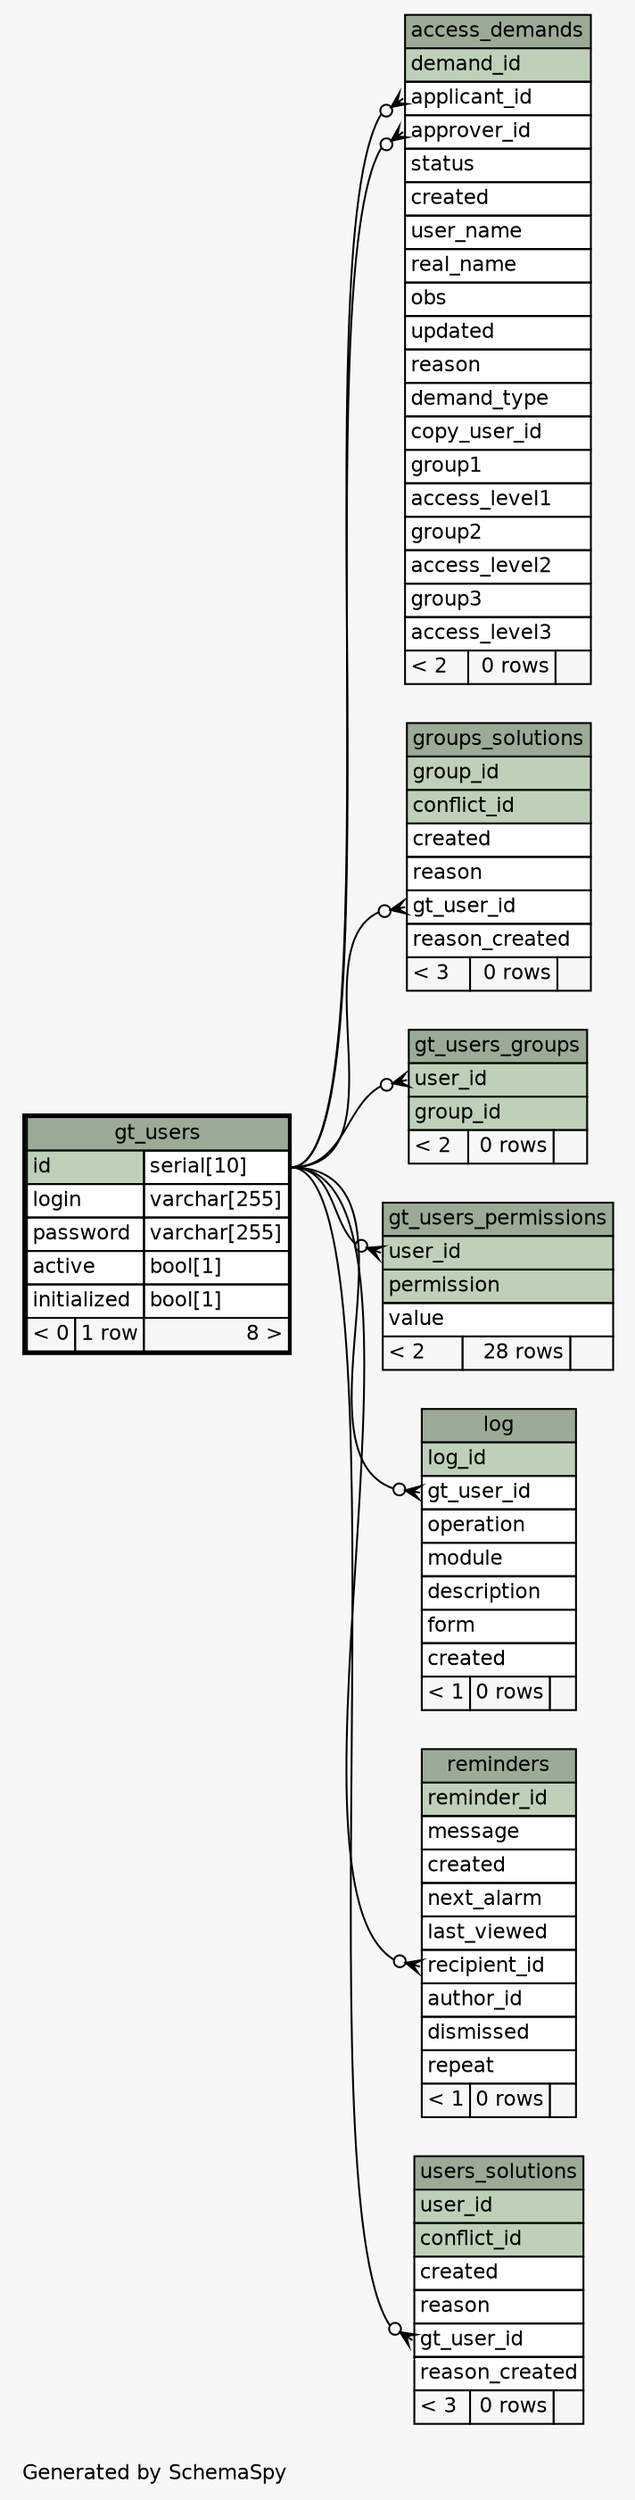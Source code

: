 // dot 2.38.0 on Linux 4.9.36-moby
// SchemaSpy rev 590
digraph "oneDegreeRelationshipsDiagram" {
  graph [
    rankdir="RL"
    bgcolor="#f7f7f7"
    label="\nGenerated by SchemaSpy"
    labeljust="l"
    nodesep="0.18"
    ranksep="0.46"
    fontname="Helvetica"
    fontsize="11"
  ];
  node [
    fontname="Helvetica"
    fontsize="11"
    shape="plaintext"
  ];
  edge [
    arrowsize="0.8"
  ];
  "access_demands":"applicant_id":w -> "gt_users":"id.type":e [arrowhead=none dir=back arrowtail=crowodot];
  "access_demands":"approver_id":w -> "gt_users":"id.type":e [arrowhead=none dir=back arrowtail=crowodot];
  "groups_solutions":"gt_user_id":w -> "gt_users":"id.type":e [arrowhead=none dir=back arrowtail=crowodot];
  "gt_users_groups":"user_id":w -> "gt_users":"id.type":e [arrowhead=none dir=back arrowtail=crowodot];
  "gt_users_permissions":"user_id":w -> "gt_users":"id.type":e [arrowhead=none dir=back arrowtail=crowodot];
  "log":"gt_user_id":w -> "gt_users":"id.type":e [arrowhead=none dir=back arrowtail=crowodot];
  "reminders":"recipient_id":w -> "gt_users":"id.type":e [arrowhead=none dir=back arrowtail=crowodot];
  "users_solutions":"gt_user_id":w -> "gt_users":"id.type":e [arrowhead=none dir=back arrowtail=crowodot];
  "access_demands" [
    label=<
    <TABLE BORDER="0" CELLBORDER="1" CELLSPACING="0" BGCOLOR="#ffffff">
      <TR><TD COLSPAN="3" BGCOLOR="#9bab96" ALIGN="CENTER">access_demands</TD></TR>
      <TR><TD PORT="demand_id" COLSPAN="3" BGCOLOR="#bed1b8" ALIGN="LEFT">demand_id</TD></TR>
      <TR><TD PORT="applicant_id" COLSPAN="3" ALIGN="LEFT">applicant_id</TD></TR>
      <TR><TD PORT="approver_id" COLSPAN="3" ALIGN="LEFT">approver_id</TD></TR>
      <TR><TD PORT="status" COLSPAN="3" ALIGN="LEFT">status</TD></TR>
      <TR><TD PORT="created" COLSPAN="3" ALIGN="LEFT">created</TD></TR>
      <TR><TD PORT="user_name" COLSPAN="3" ALIGN="LEFT">user_name</TD></TR>
      <TR><TD PORT="real_name" COLSPAN="3" ALIGN="LEFT">real_name</TD></TR>
      <TR><TD PORT="obs" COLSPAN="3" ALIGN="LEFT">obs</TD></TR>
      <TR><TD PORT="updated" COLSPAN="3" ALIGN="LEFT">updated</TD></TR>
      <TR><TD PORT="reason" COLSPAN="3" ALIGN="LEFT">reason</TD></TR>
      <TR><TD PORT="demand_type" COLSPAN="3" ALIGN="LEFT">demand_type</TD></TR>
      <TR><TD PORT="copy_user_id" COLSPAN="3" ALIGN="LEFT">copy_user_id</TD></TR>
      <TR><TD PORT="group1" COLSPAN="3" ALIGN="LEFT">group1</TD></TR>
      <TR><TD PORT="access_level1" COLSPAN="3" ALIGN="LEFT">access_level1</TD></TR>
      <TR><TD PORT="group2" COLSPAN="3" ALIGN="LEFT">group2</TD></TR>
      <TR><TD PORT="access_level2" COLSPAN="3" ALIGN="LEFT">access_level2</TD></TR>
      <TR><TD PORT="group3" COLSPAN="3" ALIGN="LEFT">group3</TD></TR>
      <TR><TD PORT="access_level3" COLSPAN="3" ALIGN="LEFT">access_level3</TD></TR>
      <TR><TD ALIGN="LEFT" BGCOLOR="#f7f7f7">&lt; 2</TD><TD ALIGN="RIGHT" BGCOLOR="#f7f7f7">0 rows</TD><TD ALIGN="RIGHT" BGCOLOR="#f7f7f7">  </TD></TR>
    </TABLE>>
    URL="access_demands.html"
    tooltip="access_demands"
  ];
  "groups_solutions" [
    label=<
    <TABLE BORDER="0" CELLBORDER="1" CELLSPACING="0" BGCOLOR="#ffffff">
      <TR><TD COLSPAN="3" BGCOLOR="#9bab96" ALIGN="CENTER">groups_solutions</TD></TR>
      <TR><TD PORT="group_id" COLSPAN="3" BGCOLOR="#bed1b8" ALIGN="LEFT">group_id</TD></TR>
      <TR><TD PORT="conflict_id" COLSPAN="3" BGCOLOR="#bed1b8" ALIGN="LEFT">conflict_id</TD></TR>
      <TR><TD PORT="created" COLSPAN="3" ALIGN="LEFT">created</TD></TR>
      <TR><TD PORT="reason" COLSPAN="3" ALIGN="LEFT">reason</TD></TR>
      <TR><TD PORT="gt_user_id" COLSPAN="3" ALIGN="LEFT">gt_user_id</TD></TR>
      <TR><TD PORT="reason_created" COLSPAN="3" ALIGN="LEFT">reason_created</TD></TR>
      <TR><TD ALIGN="LEFT" BGCOLOR="#f7f7f7">&lt; 3</TD><TD ALIGN="RIGHT" BGCOLOR="#f7f7f7">0 rows</TD><TD ALIGN="RIGHT" BGCOLOR="#f7f7f7">  </TD></TR>
    </TABLE>>
    URL="groups_solutions.html"
    tooltip="groups_solutions"
  ];
  "gt_users" [
    label=<
    <TABLE BORDER="2" CELLBORDER="1" CELLSPACING="0" BGCOLOR="#ffffff">
      <TR><TD COLSPAN="3" BGCOLOR="#9bab96" ALIGN="CENTER">gt_users</TD></TR>
      <TR><TD PORT="id" COLSPAN="2" BGCOLOR="#bed1b8" ALIGN="LEFT">id</TD><TD PORT="id.type" ALIGN="LEFT">serial[10]</TD></TR>
      <TR><TD PORT="login" COLSPAN="2" ALIGN="LEFT">login</TD><TD PORT="login.type" ALIGN="LEFT">varchar[255]</TD></TR>
      <TR><TD PORT="password" COLSPAN="2" ALIGN="LEFT">password</TD><TD PORT="password.type" ALIGN="LEFT">varchar[255]</TD></TR>
      <TR><TD PORT="active" COLSPAN="2" ALIGN="LEFT">active</TD><TD PORT="active.type" ALIGN="LEFT">bool[1]</TD></TR>
      <TR><TD PORT="initialized" COLSPAN="2" ALIGN="LEFT">initialized</TD><TD PORT="initialized.type" ALIGN="LEFT">bool[1]</TD></TR>
      <TR><TD ALIGN="LEFT" BGCOLOR="#f7f7f7">&lt; 0</TD><TD ALIGN="RIGHT" BGCOLOR="#f7f7f7">1 row</TD><TD ALIGN="RIGHT" BGCOLOR="#f7f7f7">8 &gt;</TD></TR>
    </TABLE>>
    URL="gt_users.html"
    tooltip="gt_users"
  ];
  "gt_users_groups" [
    label=<
    <TABLE BORDER="0" CELLBORDER="1" CELLSPACING="0" BGCOLOR="#ffffff">
      <TR><TD COLSPAN="3" BGCOLOR="#9bab96" ALIGN="CENTER">gt_users_groups</TD></TR>
      <TR><TD PORT="user_id" COLSPAN="3" BGCOLOR="#bed1b8" ALIGN="LEFT">user_id</TD></TR>
      <TR><TD PORT="group_id" COLSPAN="3" BGCOLOR="#bed1b8" ALIGN="LEFT">group_id</TD></TR>
      <TR><TD ALIGN="LEFT" BGCOLOR="#f7f7f7">&lt; 2</TD><TD ALIGN="RIGHT" BGCOLOR="#f7f7f7">0 rows</TD><TD ALIGN="RIGHT" BGCOLOR="#f7f7f7">  </TD></TR>
    </TABLE>>
    URL="gt_users_groups.html"
    tooltip="gt_users_groups"
  ];
  "gt_users_permissions" [
    label=<
    <TABLE BORDER="0" CELLBORDER="1" CELLSPACING="0" BGCOLOR="#ffffff">
      <TR><TD COLSPAN="3" BGCOLOR="#9bab96" ALIGN="CENTER">gt_users_permissions</TD></TR>
      <TR><TD PORT="user_id" COLSPAN="3" BGCOLOR="#bed1b8" ALIGN="LEFT">user_id</TD></TR>
      <TR><TD PORT="permission" COLSPAN="3" BGCOLOR="#bed1b8" ALIGN="LEFT">permission</TD></TR>
      <TR><TD PORT="value" COLSPAN="3" ALIGN="LEFT">value</TD></TR>
      <TR><TD ALIGN="LEFT" BGCOLOR="#f7f7f7">&lt; 2</TD><TD ALIGN="RIGHT" BGCOLOR="#f7f7f7">28 rows</TD><TD ALIGN="RIGHT" BGCOLOR="#f7f7f7">  </TD></TR>
    </TABLE>>
    URL="gt_users_permissions.html"
    tooltip="gt_users_permissions"
  ];
  "log" [
    label=<
    <TABLE BORDER="0" CELLBORDER="1" CELLSPACING="0" BGCOLOR="#ffffff">
      <TR><TD COLSPAN="3" BGCOLOR="#9bab96" ALIGN="CENTER">log</TD></TR>
      <TR><TD PORT="log_id" COLSPAN="3" BGCOLOR="#bed1b8" ALIGN="LEFT">log_id</TD></TR>
      <TR><TD PORT="gt_user_id" COLSPAN="3" ALIGN="LEFT">gt_user_id</TD></TR>
      <TR><TD PORT="operation" COLSPAN="3" ALIGN="LEFT">operation</TD></TR>
      <TR><TD PORT="module" COLSPAN="3" ALIGN="LEFT">module</TD></TR>
      <TR><TD PORT="description" COLSPAN="3" ALIGN="LEFT">description</TD></TR>
      <TR><TD PORT="form" COLSPAN="3" ALIGN="LEFT">form</TD></TR>
      <TR><TD PORT="created" COLSPAN="3" ALIGN="LEFT">created</TD></TR>
      <TR><TD ALIGN="LEFT" BGCOLOR="#f7f7f7">&lt; 1</TD><TD ALIGN="RIGHT" BGCOLOR="#f7f7f7">0 rows</TD><TD ALIGN="RIGHT" BGCOLOR="#f7f7f7">  </TD></TR>
    </TABLE>>
    URL="log.html"
    tooltip="log"
  ];
  "reminders" [
    label=<
    <TABLE BORDER="0" CELLBORDER="1" CELLSPACING="0" BGCOLOR="#ffffff">
      <TR><TD COLSPAN="3" BGCOLOR="#9bab96" ALIGN="CENTER">reminders</TD></TR>
      <TR><TD PORT="reminder_id" COLSPAN="3" BGCOLOR="#bed1b8" ALIGN="LEFT">reminder_id</TD></TR>
      <TR><TD PORT="message" COLSPAN="3" ALIGN="LEFT">message</TD></TR>
      <TR><TD PORT="created" COLSPAN="3" ALIGN="LEFT">created</TD></TR>
      <TR><TD PORT="next_alarm" COLSPAN="3" ALIGN="LEFT">next_alarm</TD></TR>
      <TR><TD PORT="last_viewed" COLSPAN="3" ALIGN="LEFT">last_viewed</TD></TR>
      <TR><TD PORT="recipient_id" COLSPAN="3" ALIGN="LEFT">recipient_id</TD></TR>
      <TR><TD PORT="author_id" COLSPAN="3" ALIGN="LEFT">author_id</TD></TR>
      <TR><TD PORT="dismissed" COLSPAN="3" ALIGN="LEFT">dismissed</TD></TR>
      <TR><TD PORT="repeat" COLSPAN="3" ALIGN="LEFT">repeat</TD></TR>
      <TR><TD ALIGN="LEFT" BGCOLOR="#f7f7f7">&lt; 1</TD><TD ALIGN="RIGHT" BGCOLOR="#f7f7f7">0 rows</TD><TD ALIGN="RIGHT" BGCOLOR="#f7f7f7">  </TD></TR>
    </TABLE>>
    URL="reminders.html"
    tooltip="reminders"
  ];
  "users_solutions" [
    label=<
    <TABLE BORDER="0" CELLBORDER="1" CELLSPACING="0" BGCOLOR="#ffffff">
      <TR><TD COLSPAN="3" BGCOLOR="#9bab96" ALIGN="CENTER">users_solutions</TD></TR>
      <TR><TD PORT="user_id" COLSPAN="3" BGCOLOR="#bed1b8" ALIGN="LEFT">user_id</TD></TR>
      <TR><TD PORT="conflict_id" COLSPAN="3" BGCOLOR="#bed1b8" ALIGN="LEFT">conflict_id</TD></TR>
      <TR><TD PORT="created" COLSPAN="3" ALIGN="LEFT">created</TD></TR>
      <TR><TD PORT="reason" COLSPAN="3" ALIGN="LEFT">reason</TD></TR>
      <TR><TD PORT="gt_user_id" COLSPAN="3" ALIGN="LEFT">gt_user_id</TD></TR>
      <TR><TD PORT="reason_created" COLSPAN="3" ALIGN="LEFT">reason_created</TD></TR>
      <TR><TD ALIGN="LEFT" BGCOLOR="#f7f7f7">&lt; 3</TD><TD ALIGN="RIGHT" BGCOLOR="#f7f7f7">0 rows</TD><TD ALIGN="RIGHT" BGCOLOR="#f7f7f7">  </TD></TR>
    </TABLE>>
    URL="users_solutions.html"
    tooltip="users_solutions"
  ];
}
